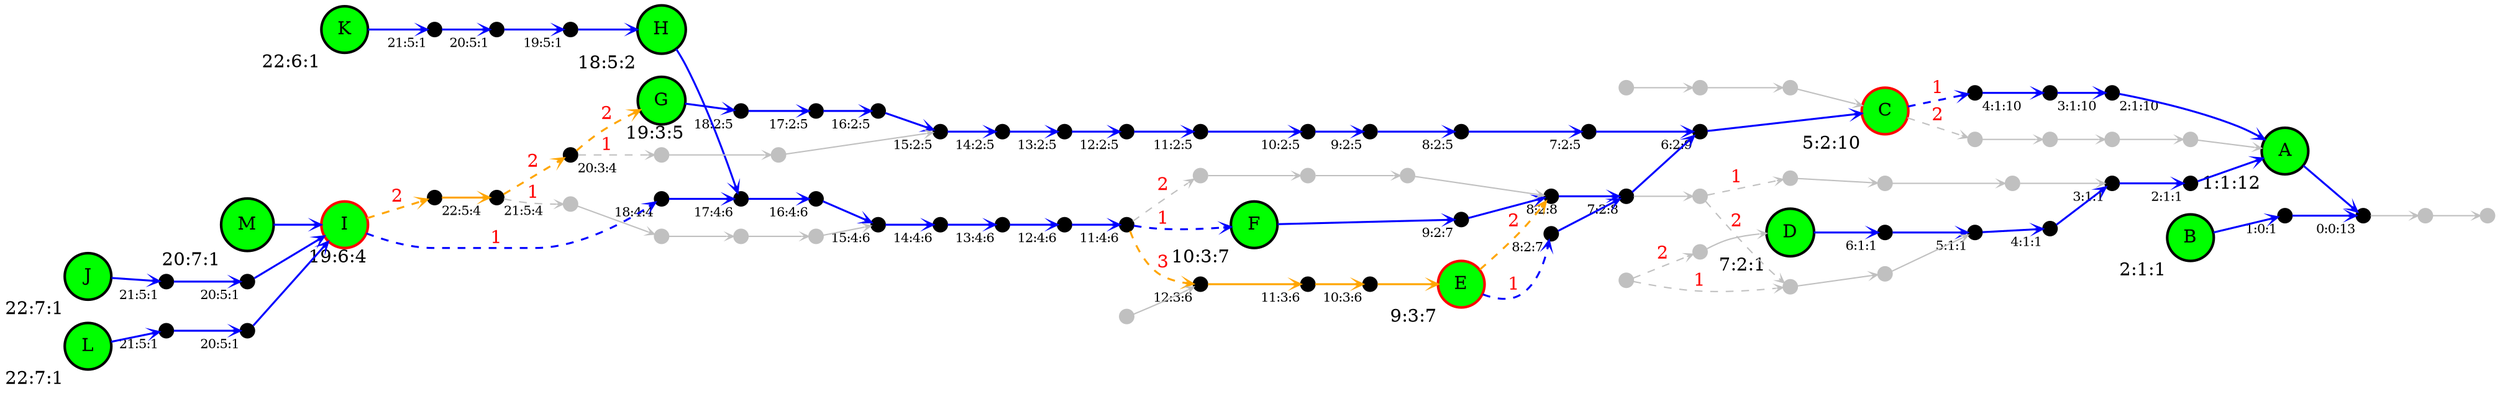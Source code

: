 strict digraph graphsbyjr {
    rankdir=LR; // whole graph flows left to right
    // all nodes default to being filled points
    node [style=filled,shape=circle,label=""];
    // have to set all the focal nodes first so their props aren't overridden
    node [fillcolor=green,penwidth=2,group=focal];
    82 [label=A];
    83 [label=B];
    57 [label=C,color=red];
    71 [label=D];
    31 [label=E,color=red];
    21 [label=F];
    45 [label=G];
    14 [label=H];
    3 [label=I,color=red];
    0 [label=J];
    10 [label=K];
    4 [label=L];
    7 [label=M];

    // "main" edges; form primary contours of final viz
    edge [color=blue;arrowhead=vee;arrowsize=0.5;penwidth=1.5];
    // nodes along main path are a little bigger
    //node [width=0.074,height=0.074,fillcolor=black];
    node [fillcolor=black,width=0.15,penwidth=1,group=main];
    0 -> 1 -> 2 -> 3 -> 8 -> 9 -> 15 -> 16 -> 17 -> 18 -> 19 -> 20 -> 21 -> 22 -> 23 -> 33 -> 34 -> 57 -> 75 -> 76 -> 77 -> 82 -> 85;
    10 -> 11 -> 12 -> 13 -> 14 -> 9;
    4 -> 5 -> 6 -> 3;
    7 -> 3;
    45 -> 46 -> 47 -> 48 -> 44 -> 49 -> 50 -> 51 -> 52 -> 53 -> 54 -> 55 -> 56 -> 34;
    31 -> 32 -> 33;
    71 -> 72 -> 68 -> 73 -> 65 -> 74 -> 82;
    83 -> 84 -> 85;

    // supporting paths along the second (or more) parents in a merge
    edge [color=orange;penwidth=1.5];
    20 -> 28;
    3 -> 35 -> 36 -> 41 -> 45;
    20 -> 28 -> 29 -> 30 -> 31 -> 23; // 31 -> 23 is the big ???

    // pure commit structure - not a part of final viz
    edge [color=grey;penwidth=1];
    node [color=grey,fillcolor=grey];
    // uncomment the following two lines to hide all these nodes/edges
    //edge [style=invis];
    //node [style=invis];
    41 -> 42 -> 43 -> 44;
    20 -> 24 -> 25 -> 26 -> 23;
    36 -> 37 -> 38 -> 39 -> 40 -> 16;
    27 -> 28;
    58 -> 59 -> 60 -> 57 -> 78 -> 79 -> 80 -> 81 -> 82;
    33 -> 61 -> 62 -> 63 -> 64 -> 65;
    61 -> 66 -> 67 -> 68;
    69 -> {66 70};
    70 -> 71;
    85 -> 86 -> 87;

    // highlight merge commits in red, and indicate the parent number on their edges
    edge [fontcolor=red];
    36 -> 37 [style=dashed,fontcolor=red,label=1];
    3 -> 8 [style=dashed,fontcolor=red,label=1];
    20 -> 21 [style=dashed,fontcolor=red,label=1];
    41 -> 42 [style=dashed,fontcolor=red,label=1];
    31 -> 32 [style=dashed,fontcolor=red,label=1];
    57 -> 75 [style=dashed,fontcolor=red,label=1];
    61 -> 62 [style=dashed,fontcolor=red,label=1];
    69 -> 66 [style=dashed,fontcolor=red,label=1];
    // now second parent
    36 -> 41 [style=dashed,fontcolor=red,label=2];
    3 -> 35 [style=dashed,fontcolor=red,label=2];
    20 -> 24 [style=dashed,fontcolor=red,label=2];
    41 -> 45 [style=dashed,fontcolor=red,label=2];
    31 -> 23 [style=dashed,fontcolor=red,label=2];
    57 -> 78 [style=dashed,fontcolor=red,label=2];
    61 -> 66 [style=dashed,fontcolor=red,label=2];
    69 -> 70 [style=dashed,fontcolor=red,label=2];
    // now third, for the one case where we have it
    20 -> 28 [style=dashed,fontcolor=red,label=3];

    // finally, include our three bits of data for each node:
    // <distance from root via main/support paths>:<focal ancestors (w/self)>:<focal successors (w/self)>
    0 [xlabel="22:7:1"];
    1 [xlabel="21:5:1",fontsize=10];
    2 [xlabel="20:5:1",fontsize=10];
    3 [xlabel="19:6:4"];
    4 [xlabel="22:7:1"];
    5 [xlabel="21:5:1",fontsize=10];
    6 [xlabel="20:5:1",fontsize=10];
    7 [xlabel="20:7:1"];
    8 [xlabel="18:4:4",fontsize=10];
    9 [xlabel="17:4:6",fontsize=10];
    10 [xlabel="22:6:1"];
    11 [xlabel="21:5:1",fontsize=10];
    12 [xlabel="20:5:1",fontsize=10];
    13 [xlabel="19:5:1",fontsize=10];
    14 [xlabel="18:5:2"];
    15 [xlabel="16:4:6",fontsize=10];
    16 [xlabel="15:4:6",fontsize=10];
    17 [xlabel="14:4:6",fontsize=10];
    18 [xlabel="13:4:6",fontsize=10];
    19 [xlabel="12:4:6",fontsize=10];
    20 [xlabel="11:4:6",fontsize=10];
    21 [xlabel="10:3:7"];
    22 [xlabel="9:2:7",fontsize=10];
    23 [xlabel="8:2:8",fontsize=10];
    28 [xlabel="12:3:6",fontsize=10];
    29 [xlabel="11:3:6",fontsize=10];
    30 [xlabel="10:3:6",fontsize=10];
    31 [xlabel="9:3:7"];
    32 [xlabel="8:2:7",fontsize=10];
    33 [xlabel="7:2:8",fontsize=10];
    34 [xlabel="6:2:9",fontsize=10];
    35 [xlabel="22:5:4",fontsize=10];
    36 [xlabel="21:5:4",fontsize=10];
    41 [xlabel="20:3:4",fontsize=10];
    44 [xlabel="15:2:5",fontsize=10];
    45 [xlabel="19:3:5"];
    46 [xlabel="18:2:5",fontsize=10];
    47 [xlabel="17:2:5",fontsize=10];
    48 [xlabel="16:2:5",fontsize=10];
    49 [xlabel="14:2:5",fontsize=10];
    50 [xlabel="13:2:5",fontsize=10];
    51 [xlabel="12:2:5",fontsize=10];
    52 [xlabel="11:2:5",fontsize=10];
    53 [xlabel="10:2:5",fontsize=10];
    54 [xlabel="9:2:5",fontsize=10];
    55 [xlabel="8:2:5",fontsize=10];
    56 [xlabel="7:2:5",fontsize=10];
    57 [xlabel="5:2:10"];
    65 [xlabel="3:1:1",fontsize=10];
    68 [xlabel="5:1:1",fontsize=10];
    71 [xlabel="7:2:1"];
    72 [xlabel="6:1:1",fontsize=10];
    73 [xlabel="4:1:1",fontsize=10];
    74 [xlabel="2:1:1",fontsize=10];
    75 [xlabel="4:1:10",fontsize=10];
    76 [xlabel="3:1:10",fontsize=10];
    77 [xlabel="2:1:10",fontsize=10];
    82 [xlabel="1:1:12"];
    83 [xlabel="2:1:1"];
    84 [xlabel="1:0:1",fontsize=10];
    85 [xlabel="0:0:13",fontsize=10];
}
